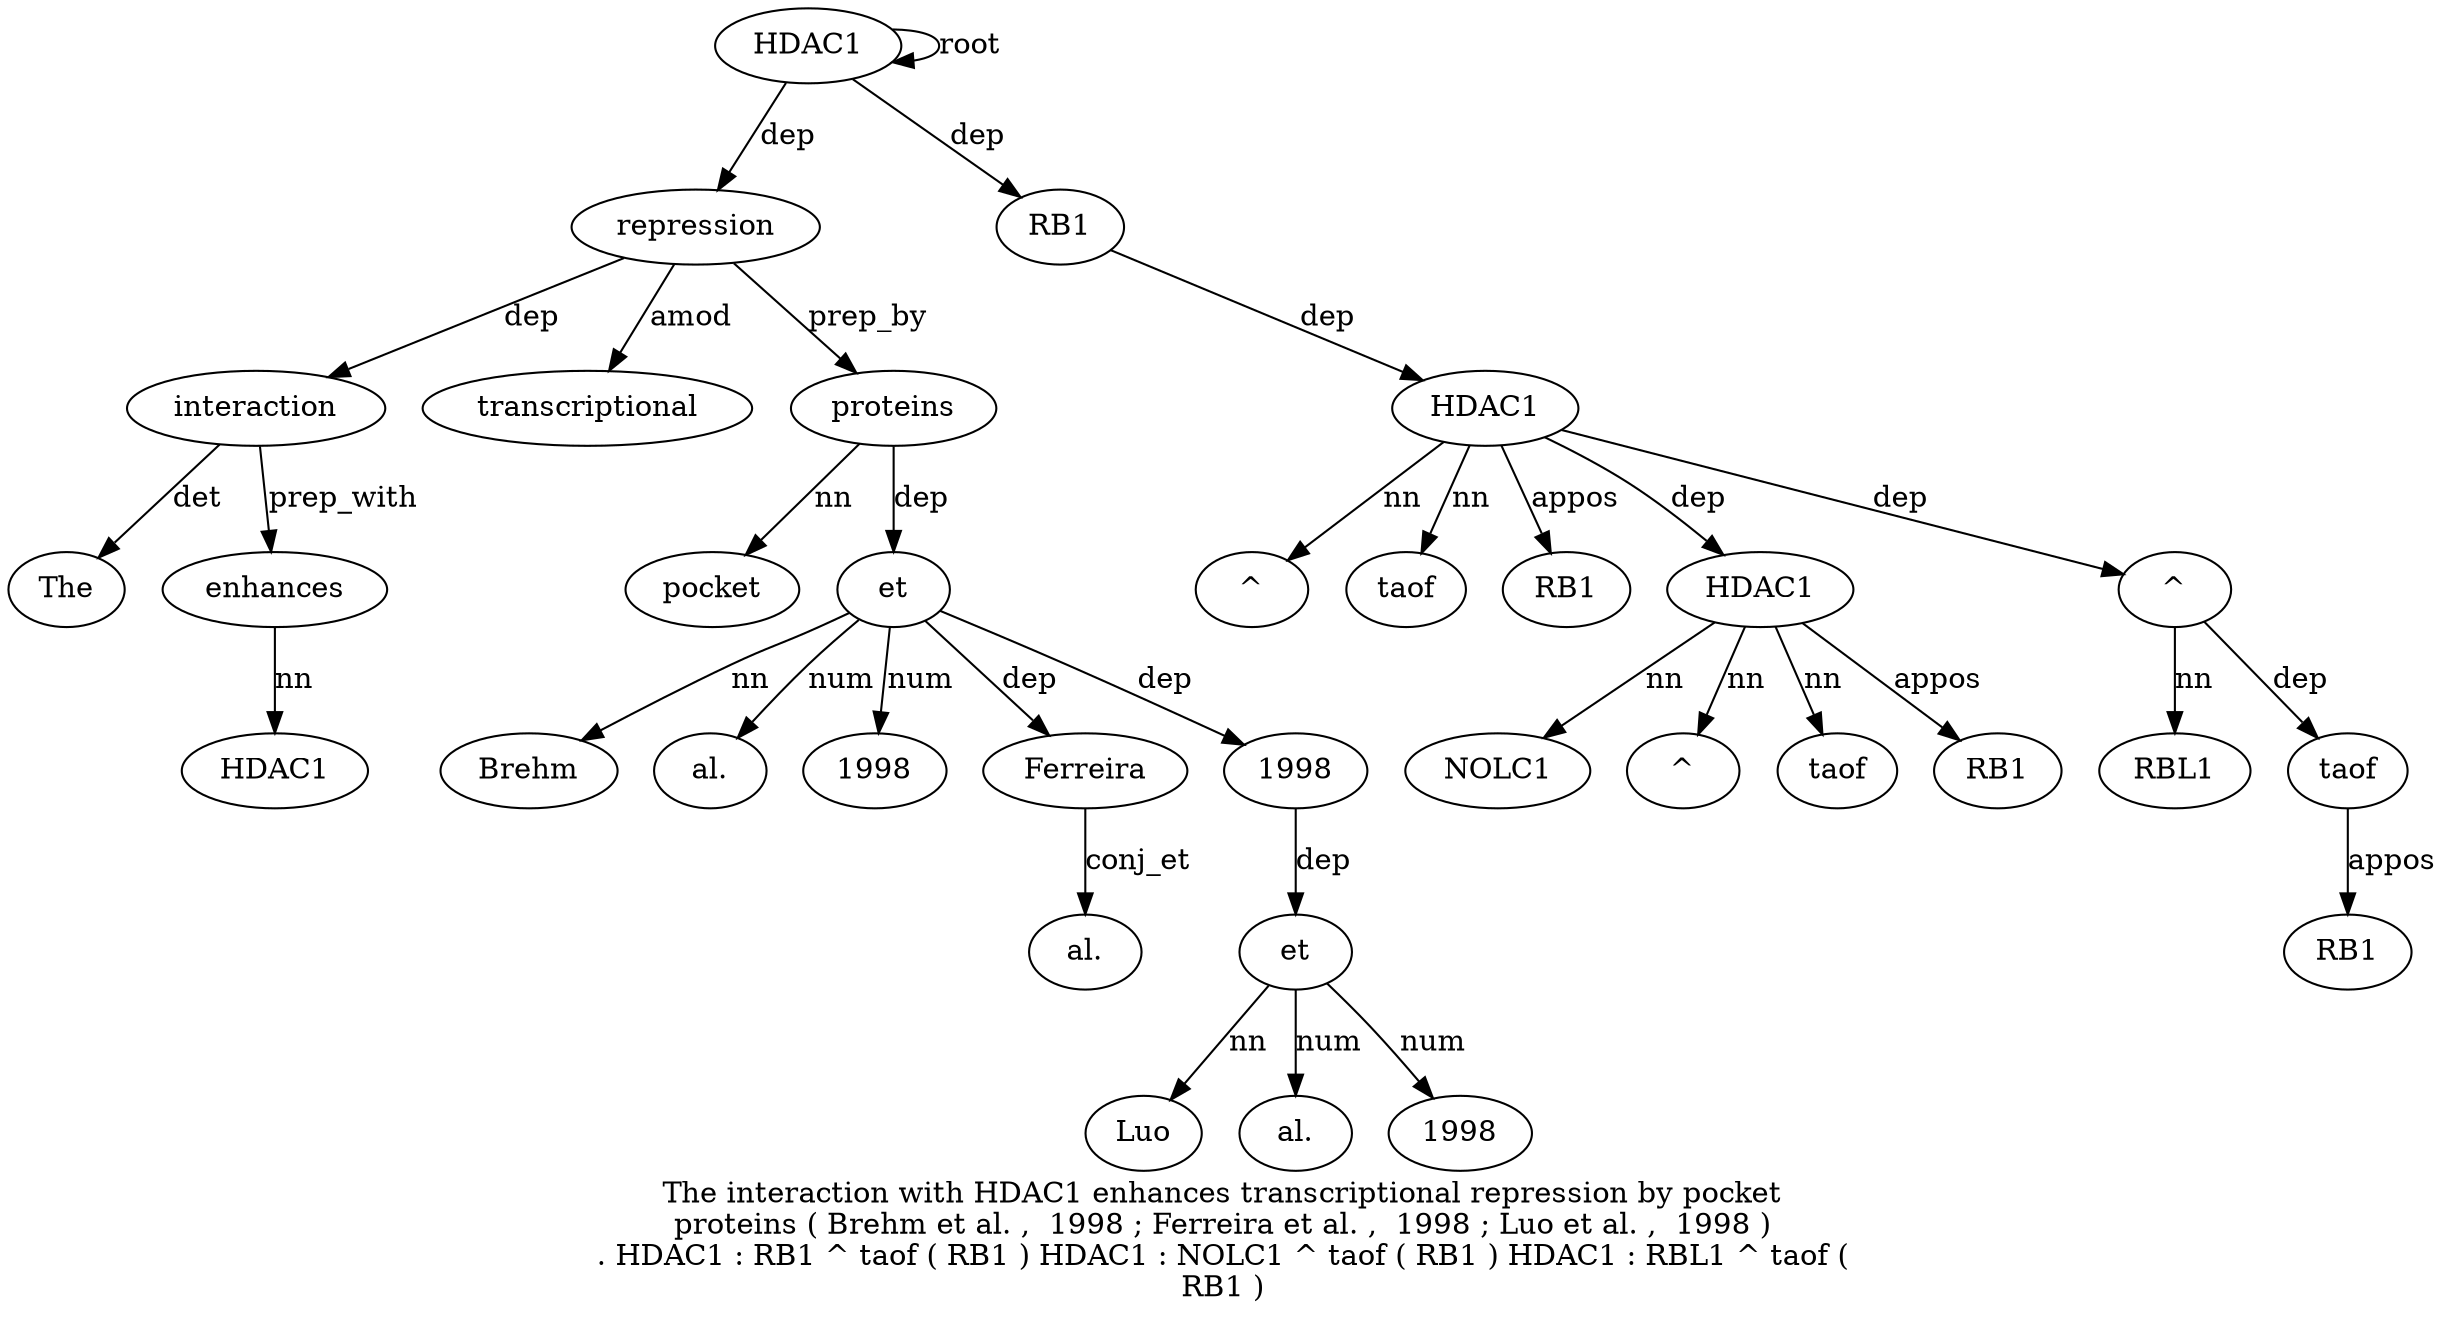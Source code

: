 digraph "The interaction with HDAC1 enhances transcriptional repression by pocket proteins ( Brehm et al. ,  1998 ; Ferreira et al. ,  1998 ; Luo et al. ,  1998 ) . HDAC1 : RB1 ^ taof ( RB1 ) HDAC1 : NOLC1 ^ taof ( RB1 ) HDAC1 : RBL1 ^ taof ( RB1 )" {
label="The interaction with HDAC1 enhances transcriptional repression by pocket
proteins ( Brehm et al. ,  1998 ; Ferreira et al. ,  1998 ; Luo et al. ,  1998 )
. HDAC1 : RB1 ^ taof ( RB1 ) HDAC1 : NOLC1 ^ taof ( RB1 ) HDAC1 : RBL1 ^ taof (
RB1 )";
interaction2 [style=filled, fillcolor=white, label=interaction];
The1 [style=filled, fillcolor=white, label=The];
interaction2 -> The1  [label=det];
repression7 [style=filled, fillcolor=white, label=repression];
repression7 -> interaction2  [label=dep];
enhances5 [style=filled, fillcolor=white, label=enhances];
HDAC14 [style=filled, fillcolor=white, label=HDAC1];
enhances5 -> HDAC14  [label=nn];
interaction2 -> enhances5  [label=prep_with];
transcriptional6 [style=filled, fillcolor=white, label=transcriptional];
repression7 -> transcriptional6  [label=amod];
HDAC13 [style=filled, fillcolor=white, label=HDAC1];
HDAC13 -> repression7  [label=dep];
proteins10 [style=filled, fillcolor=white, label=proteins];
pocket9 [style=filled, fillcolor=white, label=pocket];
proteins10 -> pocket9  [label=nn];
repression7 -> proteins10  [label=prep_by];
et13 [style=filled, fillcolor=white, label=et];
Brehm12 [style=filled, fillcolor=white, label=Brehm];
et13 -> Brehm12  [label=nn];
proteins10 -> et13  [label=dep];
"al.14" [style=filled, fillcolor=white, label="al."];
et13 -> "al.14"  [label=num];
199816 [style=filled, fillcolor=white, label=1998];
et13 -> 199816  [label=num];
Ferreira18 [style=filled, fillcolor=white, label=Ferreira];
et13 -> Ferreira18  [label=dep];
"al.20" [style=filled, fillcolor=white, label="al."];
Ferreira18 -> "al.20"  [label=conj_et];
199822 [style=filled, fillcolor=white, label=1998];
et13 -> 199822  [label=dep];
et25 [style=filled, fillcolor=white, label=et];
Luo24 [style=filled, fillcolor=white, label=Luo];
et25 -> Luo24  [label=nn];
199822 -> et25  [label=dep];
"al.26" [style=filled, fillcolor=white, label="al."];
et25 -> "al.26"  [label=num];
19982 [style=filled, fillcolor=white, label=1998];
et25 -> 19982  [label=num];
HDAC13 -> HDAC13  [label=root];
RB133 [style=filled, fillcolor=white, label=RB1];
HDAC13 -> RB133  [label=dep];
HDAC139 [style=filled, fillcolor=white, label=HDAC1];
"^34" [style=filled, fillcolor=white, label="^"];
HDAC139 -> "^34"  [label=nn];
taof35 [style=filled, fillcolor=white, label=taof];
HDAC139 -> taof35  [label=nn];
RB137 [style=filled, fillcolor=white, label=RB1];
HDAC139 -> RB137  [label=appos];
RB133 -> HDAC139  [label=dep];
HDAC147 [style=filled, fillcolor=white, label=HDAC1];
NOLC14 [style=filled, fillcolor=white, label=NOLC1];
HDAC147 -> NOLC14  [label=nn];
"^42" [style=filled, fillcolor=white, label="^"];
HDAC147 -> "^42"  [label=nn];
taof43 [style=filled, fillcolor=white, label=taof];
HDAC147 -> taof43  [label=nn];
RB145 [style=filled, fillcolor=white, label=RB1];
HDAC147 -> RB145  [label=appos];
HDAC139 -> HDAC147  [label=dep];
"^50" [style=filled, fillcolor=white, label="^"];
RBL149 [style=filled, fillcolor=white, label=RBL1];
"^50" -> RBL149  [label=nn];
HDAC139 -> "^50"  [label=dep];
taof51 [style=filled, fillcolor=white, label=taof];
"^50" -> taof51  [label=dep];
RB153 [style=filled, fillcolor=white, label=RB1];
taof51 -> RB153  [label=appos];
}
